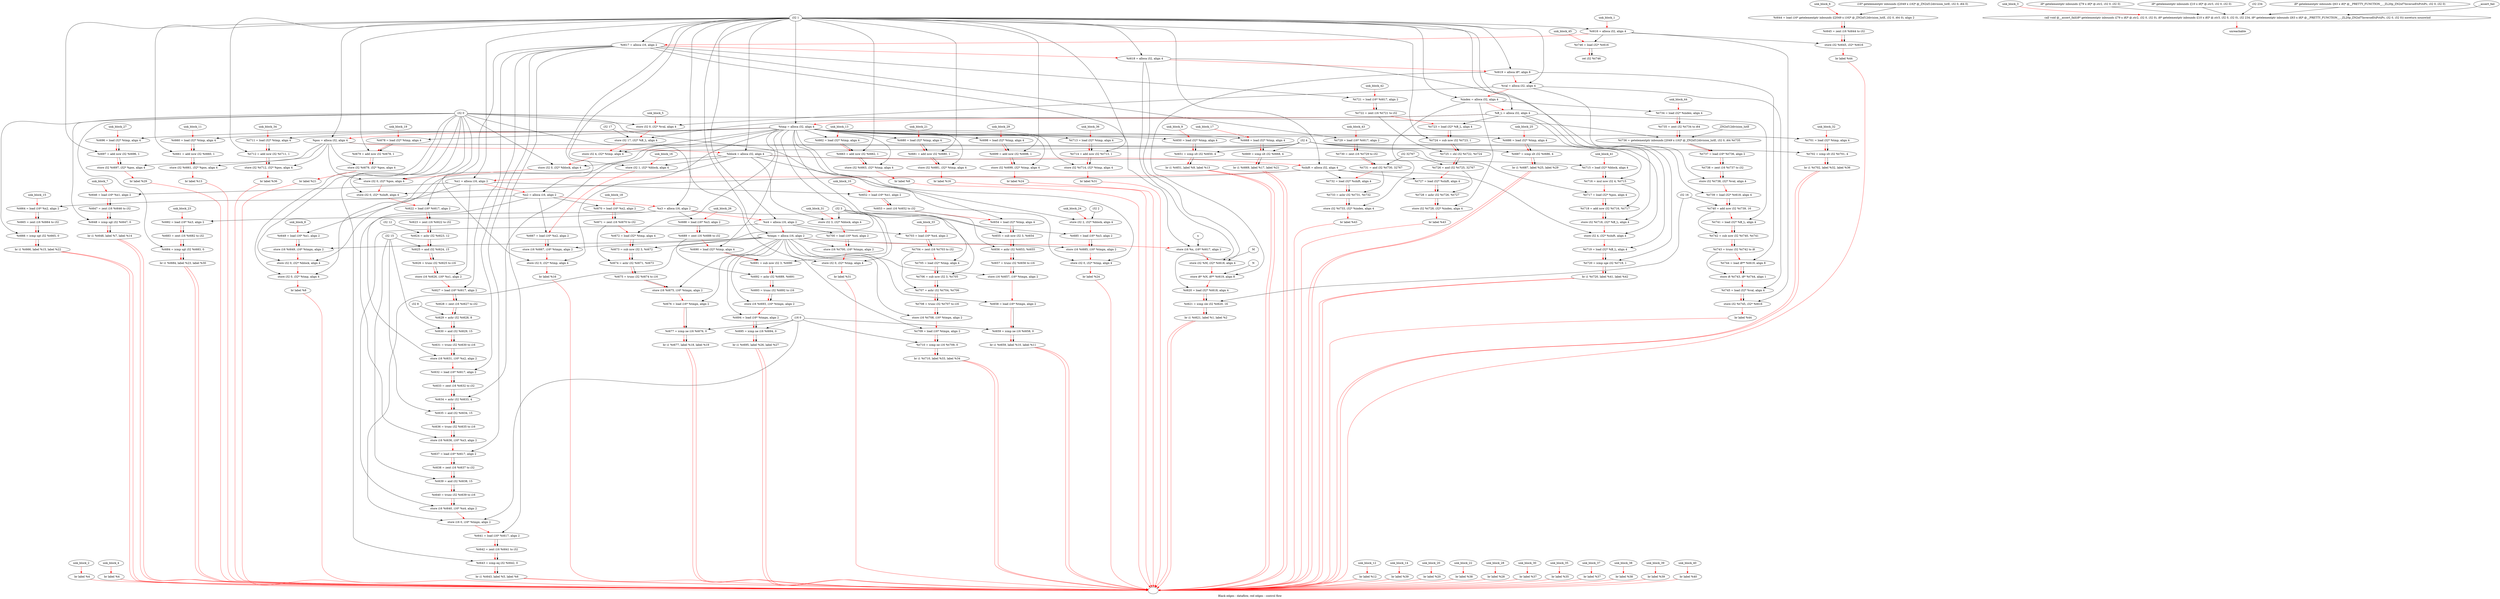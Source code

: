 digraph G {
compound=true
label="Black edges - dataflow, red edges - control flow"
"t616" [label="  %t616 = alloca i32, align 4"]
"t617" [label="  %t617 = alloca i16, align 2"]
"t618" [label="  %t618 = alloca i32, align 4"]
"t619" [label="  %t619 = alloca i8*, align 8"]
"val" [label="  %val = alloca i32, align 4"]
"index" [label="  %index = alloca i32, align 4"]
"B_L" [label="  %B_L = alloca i32, align 4"]
"tmp" [label="  %tmp = alloca i32, align 4"]
"pos" [label="  %pos = alloca i32, align 4"]
"block" [label="  %block = alloca i32, align 4"]
"shift" [label="  %shift = alloca i32, align 4"]
"x1" [label="  %x1 = alloca i16, align 2"]
"x2" [label="  %x2 = alloca i16, align 2"]
"x3" [label="  %x3 = alloca i16, align 2"]
"x4" [label="  %x4 = alloca i16, align 2"]
"tmpx" [label="  %tmpx = alloca i16, align 2"]
"_1" [label="  store i16 %x, i16* %t617, align 2"]
"_2" [label="  store i32 %M, i32* %t618, align 4"]
"_3" [label="  store i8* %N, i8** %t619, align 8"]
"t620" [label="  %t620 = load i32* %t618, align 4"]
"t621" [label="  %t621 = icmp sle i32 %t620, 16"]
"_4" [label="  br i1 %t621, label %1, label %2"]
"unk_block_1" -> "t616"[color=red]
"i32 1" -> "t616"
"t616" -> "t617"[color=red weight=2]
"i32 1" -> "t617"
"t617" -> "t618"[color=red weight=2]
"i32 1" -> "t618"
"t618" -> "t619"[color=red weight=2]
"i32 1" -> "t619"
"t619" -> "val"[color=red weight=2]
"i32 1" -> "val"
"val" -> "index"[color=red weight=2]
"i32 1" -> "index"
"index" -> "B_L"[color=red weight=2]
"i32 1" -> "B_L"
"B_L" -> "tmp"[color=red weight=2]
"i32 1" -> "tmp"
"tmp" -> "pos"[color=red weight=2]
"i32 1" -> "pos"
"pos" -> "block"[color=red weight=2]
"i32 1" -> "block"
"block" -> "shift"[color=red weight=2]
"i32 1" -> "shift"
"shift" -> "x1"[color=red weight=2]
"i32 1" -> "x1"
"x1" -> "x2"[color=red weight=2]
"i32 1" -> "x2"
"x2" -> "x3"[color=red weight=2]
"i32 1" -> "x3"
"x3" -> "x4"[color=red weight=2]
"i32 1" -> "x4"
"x4" -> "tmpx"[color=red weight=2]
"i32 1" -> "tmpx"
"tmpx" -> "_1"[color=red weight=2]
"x" -> "_1"
"t617" -> "_1"
"_1" -> "_2"[color=red weight=2]
"M" -> "_2"
"t618" -> "_2"
"_2" -> "_3"[color=red weight=2]
"N" -> "_3"
"t619" -> "_3"
"_3" -> "t620"[color=red weight=2]
"t618" -> "t620"
"t620" -> "t621"[color=red weight=2]
"t620" -> "t621"
"i32 16" -> "t621"
"t621" -> "_4"[color=red weight=2]
"t621" -> "_4"
"_4" -> ""[color=red]
"_4" -> ""[color=red]

"_5" [label="  br label %4"]
"unk_block_2" -> "_5"[color=red]
"_5" -> ""[color=red]

"_6" [label="  call void @__assert_fail(i8* getelementptr inbounds ([79 x i8]* @.str2, i32 0, i32 0), i8* getelementptr inbounds ([10 x i8]* @.str3, i32 0, i32 0), i32 234, i8* getelementptr inbounds ([63 x i8]* @__PRETTY_FUNCTION__._ZL20p_ZN2xf7InverseEtiPctiPc, i32 0, i32 0)) noreturn nounwind"]
"_7" [label="  unreachable"]
"unk_block_3" -> "_6"[color=red]
"i8* getelementptr inbounds ([79 x i8]* @.str2, i32 0, i32 0)" -> "_6"
"i8* getelementptr inbounds ([10 x i8]* @.str3, i32 0, i32 0)" -> "_6"
"i32 234" -> "_6"
"i8* getelementptr inbounds ([63 x i8]* @__PRETTY_FUNCTION__._ZL20p_ZN2xf7InverseEtiPctiPc, i32 0, i32 0)" -> "_6"
"__assert_fail" -> "_6"
"_6" -> "_7"[color=red weight=2]

"_8" [label="  br label %4"]
"unk_block_4" -> "_8"[color=red]
"_8" -> ""[color=red]

"_9" [label="  store i32 0, i32* %val, align 4"]
"_10" [label="  store i32 17, i32* %B_L, align 4"]
"_11" [label="  store i32 4, i32* %tmp, align 4"]
"_12" [label="  store i32 0, i32* %block, align 4"]
"_13" [label="  store i32 0, i32* %pos, align 4"]
"_14" [label="  store i32 0, i32* %shift, align 4"]
"t622" [label="  %t622 = load i16* %t617, align 2"]
"t623" [label="  %t623 = zext i16 %t622 to i32"]
"t624" [label="  %t624 = ashr i32 %t623, 12"]
"t625" [label="  %t625 = and i32 %t624, 15"]
"t626" [label="  %t626 = trunc i32 %t625 to i16"]
"_15" [label="  store i16 %t626, i16* %x1, align 2"]
"t627" [label="  %t627 = load i16* %t617, align 2"]
"t628" [label="  %t628 = zext i16 %t627 to i32"]
"t629" [label="  %t629 = ashr i32 %t628, 8"]
"t630" [label="  %t630 = and i32 %t629, 15"]
"t631" [label="  %t631 = trunc i32 %t630 to i16"]
"_16" [label="  store i16 %t631, i16* %x2, align 2"]
"t632" [label="  %t632 = load i16* %t617, align 2"]
"t633" [label="  %t633 = zext i16 %t632 to i32"]
"t634" [label="  %t634 = ashr i32 %t633, 4"]
"t635" [label="  %t635 = and i32 %t634, 15"]
"t636" [label="  %t636 = trunc i32 %t635 to i16"]
"_17" [label="  store i16 %t636, i16* %x3, align 2"]
"t637" [label="  %t637 = load i16* %t617, align 2"]
"t638" [label="  %t638 = zext i16 %t637 to i32"]
"t639" [label="  %t639 = and i32 %t638, 15"]
"t640" [label="  %t640 = trunc i32 %t639 to i16"]
"_18" [label="  store i16 %t640, i16* %x4, align 2"]
"_19" [label="  store i16 0, i16* %tmpx, align 2"]
"t641" [label="  %t641 = load i16* %t617, align 2"]
"t642" [label="  %t642 = zext i16 %t641 to i32"]
"t643" [label="  %t643 = icmp eq i32 %t642, 0"]
"_20" [label="  br i1 %t643, label %5, label %6"]
"unk_block_5" -> "_9"[color=red]
"i32 0" -> "_9"
"val" -> "_9"
"_9" -> "_10"[color=red weight=2]
"i32 17" -> "_10"
"B_L" -> "_10"
"_10" -> "_11"[color=red weight=2]
"i32 4" -> "_11"
"tmp" -> "_11"
"_11" -> "_12"[color=red weight=2]
"i32 0" -> "_12"
"block" -> "_12"
"_12" -> "_13"[color=red weight=2]
"i32 0" -> "_13"
"pos" -> "_13"
"_13" -> "_14"[color=red weight=2]
"i32 0" -> "_14"
"shift" -> "_14"
"_14" -> "t622"[color=red weight=2]
"t617" -> "t622"
"t622" -> "t623"[color=red weight=2]
"t622" -> "t623"
"t623" -> "t624"[color=red weight=2]
"t623" -> "t624"
"i32 12" -> "t624"
"t624" -> "t625"[color=red weight=2]
"t624" -> "t625"
"i32 15" -> "t625"
"t625" -> "t626"[color=red weight=2]
"t625" -> "t626"
"t626" -> "_15"[color=red weight=2]
"t626" -> "_15"
"x1" -> "_15"
"_15" -> "t627"[color=red weight=2]
"t617" -> "t627"
"t627" -> "t628"[color=red weight=2]
"t627" -> "t628"
"t628" -> "t629"[color=red weight=2]
"t628" -> "t629"
"i32 8" -> "t629"
"t629" -> "t630"[color=red weight=2]
"t629" -> "t630"
"i32 15" -> "t630"
"t630" -> "t631"[color=red weight=2]
"t630" -> "t631"
"t631" -> "_16"[color=red weight=2]
"t631" -> "_16"
"x2" -> "_16"
"_16" -> "t632"[color=red weight=2]
"t617" -> "t632"
"t632" -> "t633"[color=red weight=2]
"t632" -> "t633"
"t633" -> "t634"[color=red weight=2]
"t633" -> "t634"
"i32 4" -> "t634"
"t634" -> "t635"[color=red weight=2]
"t634" -> "t635"
"i32 15" -> "t635"
"t635" -> "t636"[color=red weight=2]
"t635" -> "t636"
"t636" -> "_17"[color=red weight=2]
"t636" -> "_17"
"x3" -> "_17"
"_17" -> "t637"[color=red weight=2]
"t617" -> "t637"
"t637" -> "t638"[color=red weight=2]
"t637" -> "t638"
"t638" -> "t639"[color=red weight=2]
"t638" -> "t639"
"i32 15" -> "t639"
"t639" -> "t640"[color=red weight=2]
"t639" -> "t640"
"t640" -> "_18"[color=red weight=2]
"t640" -> "_18"
"x4" -> "_18"
"_18" -> "_19"[color=red weight=2]
"i16 0" -> "_19"
"tmpx" -> "_19"
"_19" -> "t641"[color=red weight=2]
"t617" -> "t641"
"t641" -> "t642"[color=red weight=2]
"t641" -> "t642"
"t642" -> "t643"[color=red weight=2]
"t642" -> "t643"
"i32 0" -> "t643"
"t643" -> "_20"[color=red weight=2]
"t643" -> "_20"
"_20" -> ""[color=red]
"_20" -> ""[color=red]

"t644" [label="  %t644 = load i16* getelementptr inbounds ([2049 x i16]* @_ZN2xf12division_lutE, i32 0, i64 0), align 2"]
"t645" [label="  %t645 = zext i16 %t644 to i32"]
"_21" [label="  store i32 %t645, i32* %t616"]
"_22" [label="  br label %44"]
"unk_block_6" -> "t644"[color=red]
"i16* getelementptr inbounds ([2049 x i16]* @_ZN2xf12division_lutE, i32 0, i64 0)" -> "t644"
"t644" -> "t645"[color=red weight=2]
"t644" -> "t645"
"t645" -> "_21"[color=red weight=2]
"t645" -> "_21"
"t616" -> "_21"
"_21" -> "_22"[color=red weight=2]
"_22" -> ""[color=red]

"t646" [label="  %t646 = load i16* %x1, align 2"]
"t647" [label="  %t647 = zext i16 %t646 to i32"]
"t648" [label="  %t648 = icmp sgt i32 %t647, 0"]
"_23" [label="  br i1 %t648, label %7, label %14"]
"unk_block_7" -> "t646"[color=red]
"x1" -> "t646"
"t646" -> "t647"[color=red weight=2]
"t646" -> "t647"
"t647" -> "t648"[color=red weight=2]
"t647" -> "t648"
"i32 0" -> "t648"
"t648" -> "_23"[color=red weight=2]
"t648" -> "_23"
"_23" -> ""[color=red]
"_23" -> ""[color=red]

"t649" [label="  %t649 = load i16* %x1, align 2"]
"_24" [label="  store i16 %t649, i16* %tmpx, align 2"]
"_25" [label="  store i32 0, i32* %block, align 4"]
"_26" [label="  store i32 0, i32* %tmp, align 4"]
"_27" [label="  br label %8"]
"unk_block_8" -> "t649"[color=red]
"x1" -> "t649"
"t649" -> "_24"[color=red weight=2]
"t649" -> "_24"
"tmpx" -> "_24"
"_24" -> "_25"[color=red weight=2]
"i32 0" -> "_25"
"block" -> "_25"
"_25" -> "_26"[color=red weight=2]
"i32 0" -> "_26"
"tmp" -> "_26"
"_26" -> "_27"[color=red weight=2]
"_27" -> ""[color=red]

"t650" [label="  %t650 = load i32* %tmp, align 4"]
"t651" [label="  %t651 = icmp slt i32 %t650, 4"]
"_28" [label="  br i1 %t651, label %9, label %13"]
"unk_block_9" -> "t650"[color=red]
"tmp" -> "t650"
"t650" -> "t651"[color=red weight=2]
"t650" -> "t651"
"i32 4" -> "t651"
"t651" -> "_28"[color=red weight=2]
"t651" -> "_28"
"_28" -> ""[color=red]
"_28" -> ""[color=red]

"t652" [label="  %t652 = load i16* %x1, align 2"]
"t653" [label="  %t653 = zext i16 %t652 to i32"]
"t654" [label="  %t654 = load i32* %tmp, align 4"]
"t655" [label="  %t655 = sub nsw i32 3, %t654"]
"t656" [label="  %t656 = ashr i32 %t653, %t655"]
"t657" [label="  %t657 = trunc i32 %t656 to i16"]
"_29" [label="  store i16 %t657, i16* %tmpx, align 2"]
"t658" [label="  %t658 = load i16* %tmpx, align 2"]
"t659" [label="  %t659 = icmp ne i16 %t658, 0"]
"_30" [label="  br i1 %t659, label %10, label %11"]
"unk_block_10" -> "t652"[color=red]
"x1" -> "t652"
"t652" -> "t653"[color=red weight=2]
"t652" -> "t653"
"t653" -> "t654"[color=red weight=2]
"tmp" -> "t654"
"t654" -> "t655"[color=red weight=2]
"i32 3" -> "t655"
"t654" -> "t655"
"t655" -> "t656"[color=red weight=2]
"t653" -> "t656"
"t655" -> "t656"
"t656" -> "t657"[color=red weight=2]
"t656" -> "t657"
"t657" -> "_29"[color=red weight=2]
"t657" -> "_29"
"tmpx" -> "_29"
"_29" -> "t658"[color=red weight=2]
"tmpx" -> "t658"
"t658" -> "t659"[color=red weight=2]
"t658" -> "t659"
"i16 0" -> "t659"
"t659" -> "_30"[color=red weight=2]
"t659" -> "_30"
"_30" -> ""[color=red]
"_30" -> ""[color=red]

"t660" [label="  %t660 = load i32* %tmp, align 4"]
"t661" [label="  %t661 = add nsw i32 %t660, 1"]
"_31" [label="  store i32 %t661, i32* %pos, align 4"]
"_32" [label="  br label %13"]
"unk_block_11" -> "t660"[color=red]
"tmp" -> "t660"
"t660" -> "t661"[color=red weight=2]
"t660" -> "t661"
"i32 1" -> "t661"
"t661" -> "_31"[color=red weight=2]
"t661" -> "_31"
"pos" -> "_31"
"_31" -> "_32"[color=red weight=2]
"_32" -> ""[color=red]

"_33" [label="  br label %12"]
"unk_block_12" -> "_33"[color=red]
"_33" -> ""[color=red]

"t662" [label="  %t662 = load i32* %tmp, align 4"]
"t663" [label="  %t663 = add nsw i32 %t662, 1"]
"_34" [label="  store i32 %t663, i32* %tmp, align 4"]
"_35" [label="  br label %8"]
"unk_block_13" -> "t662"[color=red]
"tmp" -> "t662"
"t662" -> "t663"[color=red weight=2]
"t662" -> "t663"
"i32 1" -> "t663"
"t663" -> "_34"[color=red weight=2]
"t663" -> "_34"
"tmp" -> "_34"
"_34" -> "_35"[color=red weight=2]
"_35" -> ""[color=red]

"_36" [label="  br label %39"]
"unk_block_14" -> "_36"[color=red]
"_36" -> ""[color=red]

"t664" [label="  %t664 = load i16* %x2, align 2"]
"t665" [label="  %t665 = zext i16 %t664 to i32"]
"t666" [label="  %t666 = icmp sgt i32 %t665, 0"]
"_37" [label="  br i1 %t666, label %15, label %22"]
"unk_block_15" -> "t664"[color=red]
"x2" -> "t664"
"t664" -> "t665"[color=red weight=2]
"t664" -> "t665"
"t665" -> "t666"[color=red weight=2]
"t665" -> "t666"
"i32 0" -> "t666"
"t666" -> "_37"[color=red weight=2]
"t666" -> "_37"
"_37" -> ""[color=red]
"_37" -> ""[color=red]

"_38" [label="  store i32 1, i32* %block, align 4"]
"t667" [label="  %t667 = load i16* %x2, align 2"]
"_39" [label="  store i16 %t667, i16* %tmpx, align 2"]
"_40" [label="  store i32 0, i32* %tmp, align 4"]
"_41" [label="  br label %16"]
"unk_block_16" -> "_38"[color=red]
"i32 1" -> "_38"
"block" -> "_38"
"_38" -> "t667"[color=red weight=2]
"x2" -> "t667"
"t667" -> "_39"[color=red weight=2]
"t667" -> "_39"
"tmpx" -> "_39"
"_39" -> "_40"[color=red weight=2]
"i32 0" -> "_40"
"tmp" -> "_40"
"_40" -> "_41"[color=red weight=2]
"_41" -> ""[color=red]

"t668" [label="  %t668 = load i32* %tmp, align 4"]
"t669" [label="  %t669 = icmp slt i32 %t668, 4"]
"_42" [label="  br i1 %t669, label %17, label %21"]
"unk_block_17" -> "t668"[color=red]
"tmp" -> "t668"
"t668" -> "t669"[color=red weight=2]
"t668" -> "t669"
"i32 4" -> "t669"
"t669" -> "_42"[color=red weight=2]
"t669" -> "_42"
"_42" -> ""[color=red]
"_42" -> ""[color=red]

"t670" [label="  %t670 = load i16* %x2, align 2"]
"t671" [label="  %t671 = zext i16 %t670 to i32"]
"t672" [label="  %t672 = load i32* %tmp, align 4"]
"t673" [label="  %t673 = sub nsw i32 3, %t672"]
"t674" [label="  %t674 = ashr i32 %t671, %t673"]
"t675" [label="  %t675 = trunc i32 %t674 to i16"]
"_43" [label="  store i16 %t675, i16* %tmpx, align 2"]
"t676" [label="  %t676 = load i16* %tmpx, align 2"]
"t677" [label="  %t677 = icmp ne i16 %t676, 0"]
"_44" [label="  br i1 %t677, label %18, label %19"]
"unk_block_18" -> "t670"[color=red]
"x2" -> "t670"
"t670" -> "t671"[color=red weight=2]
"t670" -> "t671"
"t671" -> "t672"[color=red weight=2]
"tmp" -> "t672"
"t672" -> "t673"[color=red weight=2]
"i32 3" -> "t673"
"t672" -> "t673"
"t673" -> "t674"[color=red weight=2]
"t671" -> "t674"
"t673" -> "t674"
"t674" -> "t675"[color=red weight=2]
"t674" -> "t675"
"t675" -> "_43"[color=red weight=2]
"t675" -> "_43"
"tmpx" -> "_43"
"_43" -> "t676"[color=red weight=2]
"tmpx" -> "t676"
"t676" -> "t677"[color=red weight=2]
"t676" -> "t677"
"i16 0" -> "t677"
"t677" -> "_44"[color=red weight=2]
"t677" -> "_44"
"_44" -> ""[color=red]
"_44" -> ""[color=red]

"t678" [label="  %t678 = load i32* %tmp, align 4"]
"t679" [label="  %t679 = add nsw i32 %t678, 1"]
"_45" [label="  store i32 %t679, i32* %pos, align 4"]
"_46" [label="  br label %21"]
"unk_block_19" -> "t678"[color=red]
"tmp" -> "t678"
"t678" -> "t679"[color=red weight=2]
"t678" -> "t679"
"i32 1" -> "t679"
"t679" -> "_45"[color=red weight=2]
"t679" -> "_45"
"pos" -> "_45"
"_45" -> "_46"[color=red weight=2]
"_46" -> ""[color=red]

"_47" [label="  br label %20"]
"unk_block_20" -> "_47"[color=red]
"_47" -> ""[color=red]

"t680" [label="  %t680 = load i32* %tmp, align 4"]
"t681" [label="  %t681 = add nsw i32 %t680, 1"]
"_48" [label="  store i32 %t681, i32* %tmp, align 4"]
"_49" [label="  br label %16"]
"unk_block_21" -> "t680"[color=red]
"tmp" -> "t680"
"t680" -> "t681"[color=red weight=2]
"t680" -> "t681"
"i32 1" -> "t681"
"t681" -> "_48"[color=red weight=2]
"t681" -> "_48"
"tmp" -> "_48"
"_48" -> "_49"[color=red weight=2]
"_49" -> ""[color=red]

"_50" [label="  br label %38"]
"unk_block_22" -> "_50"[color=red]
"_50" -> ""[color=red]

"t682" [label="  %t682 = load i16* %x3, align 2"]
"t683" [label="  %t683 = zext i16 %t682 to i32"]
"t684" [label="  %t684 = icmp sgt i32 %t683, 0"]
"_51" [label="  br i1 %t684, label %23, label %30"]
"unk_block_23" -> "t682"[color=red]
"x3" -> "t682"
"t682" -> "t683"[color=red weight=2]
"t682" -> "t683"
"t683" -> "t684"[color=red weight=2]
"t683" -> "t684"
"i32 0" -> "t684"
"t684" -> "_51"[color=red weight=2]
"t684" -> "_51"
"_51" -> ""[color=red]
"_51" -> ""[color=red]

"_52" [label="  store i32 2, i32* %block, align 4"]
"t685" [label="  %t685 = load i16* %x3, align 2"]
"_53" [label="  store i16 %t685, i16* %tmpx, align 2"]
"_54" [label="  store i32 0, i32* %tmp, align 4"]
"_55" [label="  br label %24"]
"unk_block_24" -> "_52"[color=red]
"i32 2" -> "_52"
"block" -> "_52"
"_52" -> "t685"[color=red weight=2]
"x3" -> "t685"
"t685" -> "_53"[color=red weight=2]
"t685" -> "_53"
"tmpx" -> "_53"
"_53" -> "_54"[color=red weight=2]
"i32 0" -> "_54"
"tmp" -> "_54"
"_54" -> "_55"[color=red weight=2]
"_55" -> ""[color=red]

"t686" [label="  %t686 = load i32* %tmp, align 4"]
"t687" [label="  %t687 = icmp slt i32 %t686, 4"]
"_56" [label="  br i1 %t687, label %25, label %29"]
"unk_block_25" -> "t686"[color=red]
"tmp" -> "t686"
"t686" -> "t687"[color=red weight=2]
"t686" -> "t687"
"i32 4" -> "t687"
"t687" -> "_56"[color=red weight=2]
"t687" -> "_56"
"_56" -> ""[color=red]
"_56" -> ""[color=red]

"t688" [label="  %t688 = load i16* %x3, align 2"]
"t689" [label="  %t689 = zext i16 %t688 to i32"]
"t690" [label="  %t690 = load i32* %tmp, align 4"]
"t691" [label="  %t691 = sub nsw i32 3, %t690"]
"t692" [label="  %t692 = ashr i32 %t689, %t691"]
"t693" [label="  %t693 = trunc i32 %t692 to i16"]
"_57" [label="  store i16 %t693, i16* %tmpx, align 2"]
"t694" [label="  %t694 = load i16* %tmpx, align 2"]
"t695" [label="  %t695 = icmp ne i16 %t694, 0"]
"_58" [label="  br i1 %t695, label %26, label %27"]
"unk_block_26" -> "t688"[color=red]
"x3" -> "t688"
"t688" -> "t689"[color=red weight=2]
"t688" -> "t689"
"t689" -> "t690"[color=red weight=2]
"tmp" -> "t690"
"t690" -> "t691"[color=red weight=2]
"i32 3" -> "t691"
"t690" -> "t691"
"t691" -> "t692"[color=red weight=2]
"t689" -> "t692"
"t691" -> "t692"
"t692" -> "t693"[color=red weight=2]
"t692" -> "t693"
"t693" -> "_57"[color=red weight=2]
"t693" -> "_57"
"tmpx" -> "_57"
"_57" -> "t694"[color=red weight=2]
"tmpx" -> "t694"
"t694" -> "t695"[color=red weight=2]
"t694" -> "t695"
"i16 0" -> "t695"
"t695" -> "_58"[color=red weight=2]
"t695" -> "_58"
"_58" -> ""[color=red]
"_58" -> ""[color=red]

"t696" [label="  %t696 = load i32* %tmp, align 4"]
"t697" [label="  %t697 = add nsw i32 %t696, 1"]
"_59" [label="  store i32 %t697, i32* %pos, align 4"]
"_60" [label="  br label %29"]
"unk_block_27" -> "t696"[color=red]
"tmp" -> "t696"
"t696" -> "t697"[color=red weight=2]
"t696" -> "t697"
"i32 1" -> "t697"
"t697" -> "_59"[color=red weight=2]
"t697" -> "_59"
"pos" -> "_59"
"_59" -> "_60"[color=red weight=2]
"_60" -> ""[color=red]

"_61" [label="  br label %28"]
"unk_block_28" -> "_61"[color=red]
"_61" -> ""[color=red]

"t698" [label="  %t698 = load i32* %tmp, align 4"]
"t699" [label="  %t699 = add nsw i32 %t698, 1"]
"_62" [label="  store i32 %t699, i32* %tmp, align 4"]
"_63" [label="  br label %24"]
"unk_block_29" -> "t698"[color=red]
"tmp" -> "t698"
"t698" -> "t699"[color=red weight=2]
"t698" -> "t699"
"i32 1" -> "t699"
"t699" -> "_62"[color=red weight=2]
"t699" -> "_62"
"tmp" -> "_62"
"_62" -> "_63"[color=red weight=2]
"_63" -> ""[color=red]

"_64" [label="  br label %37"]
"unk_block_30" -> "_64"[color=red]
"_64" -> ""[color=red]

"_65" [label="  store i32 3, i32* %block, align 4"]
"t700" [label="  %t700 = load i16* %x4, align 2"]
"_66" [label="  store i16 %t700, i16* %tmpx, align 2"]
"_67" [label="  store i32 0, i32* %tmp, align 4"]
"_68" [label="  br label %31"]
"unk_block_31" -> "_65"[color=red]
"i32 3" -> "_65"
"block" -> "_65"
"_65" -> "t700"[color=red weight=2]
"x4" -> "t700"
"t700" -> "_66"[color=red weight=2]
"t700" -> "_66"
"tmpx" -> "_66"
"_66" -> "_67"[color=red weight=2]
"i32 0" -> "_67"
"tmp" -> "_67"
"_67" -> "_68"[color=red weight=2]
"_68" -> ""[color=red]

"t701" [label="  %t701 = load i32* %tmp, align 4"]
"t702" [label="  %t702 = icmp slt i32 %t701, 4"]
"_69" [label="  br i1 %t702, label %32, label %36"]
"unk_block_32" -> "t701"[color=red]
"tmp" -> "t701"
"t701" -> "t702"[color=red weight=2]
"t701" -> "t702"
"i32 4" -> "t702"
"t702" -> "_69"[color=red weight=2]
"t702" -> "_69"
"_69" -> ""[color=red]
"_69" -> ""[color=red]

"t703" [label="  %t703 = load i16* %x4, align 2"]
"t704" [label="  %t704 = zext i16 %t703 to i32"]
"t705" [label="  %t705 = load i32* %tmp, align 4"]
"t706" [label="  %t706 = sub nsw i32 3, %t705"]
"t707" [label="  %t707 = ashr i32 %t704, %t706"]
"t708" [label="  %t708 = trunc i32 %t707 to i16"]
"_70" [label="  store i16 %t708, i16* %tmpx, align 2"]
"t709" [label="  %t709 = load i16* %tmpx, align 2"]
"t710" [label="  %t710 = icmp ne i16 %t709, 0"]
"_71" [label="  br i1 %t710, label %33, label %34"]
"unk_block_33" -> "t703"[color=red]
"x4" -> "t703"
"t703" -> "t704"[color=red weight=2]
"t703" -> "t704"
"t704" -> "t705"[color=red weight=2]
"tmp" -> "t705"
"t705" -> "t706"[color=red weight=2]
"i32 3" -> "t706"
"t705" -> "t706"
"t706" -> "t707"[color=red weight=2]
"t704" -> "t707"
"t706" -> "t707"
"t707" -> "t708"[color=red weight=2]
"t707" -> "t708"
"t708" -> "_70"[color=red weight=2]
"t708" -> "_70"
"tmpx" -> "_70"
"_70" -> "t709"[color=red weight=2]
"tmpx" -> "t709"
"t709" -> "t710"[color=red weight=2]
"t709" -> "t710"
"i16 0" -> "t710"
"t710" -> "_71"[color=red weight=2]
"t710" -> "_71"
"_71" -> ""[color=red]
"_71" -> ""[color=red]

"t711" [label="  %t711 = load i32* %tmp, align 4"]
"t712" [label="  %t712 = add nsw i32 %t711, 1"]
"_72" [label="  store i32 %t712, i32* %pos, align 4"]
"_73" [label="  br label %36"]
"unk_block_34" -> "t711"[color=red]
"tmp" -> "t711"
"t711" -> "t712"[color=red weight=2]
"t711" -> "t712"
"i32 1" -> "t712"
"t712" -> "_72"[color=red weight=2]
"t712" -> "_72"
"pos" -> "_72"
"_72" -> "_73"[color=red weight=2]
"_73" -> ""[color=red]

"_74" [label="  br label %35"]
"unk_block_35" -> "_74"[color=red]
"_74" -> ""[color=red]

"t713" [label="  %t713 = load i32* %tmp, align 4"]
"t714" [label="  %t714 = add nsw i32 %t713, 1"]
"_75" [label="  store i32 %t714, i32* %tmp, align 4"]
"_76" [label="  br label %31"]
"unk_block_36" -> "t713"[color=red]
"tmp" -> "t713"
"t713" -> "t714"[color=red weight=2]
"t713" -> "t714"
"i32 1" -> "t714"
"t714" -> "_75"[color=red weight=2]
"t714" -> "_75"
"tmp" -> "_75"
"_75" -> "_76"[color=red weight=2]
"_76" -> ""[color=red]

"_77" [label="  br label %37"]
"unk_block_37" -> "_77"[color=red]
"_77" -> ""[color=red]

"_78" [label="  br label %38"]
"unk_block_38" -> "_78"[color=red]
"_78" -> ""[color=red]

"_79" [label="  br label %39"]
"unk_block_39" -> "_79"[color=red]
"_79" -> ""[color=red]

"_80" [label="  br label %40"]
"unk_block_40" -> "_80"[color=red]
"_80" -> ""[color=red]

"t715" [label="  %t715 = load i32* %block, align 4"]
"t716" [label="  %t716 = mul nsw i32 4, %t715"]
"t717" [label="  %t717 = load i32* %pos, align 4"]
"t718" [label="  %t718 = add nsw i32 %t716, %t717"]
"_81" [label="  store i32 %t718, i32* %B_L, align 4"]
"_82" [label="  store i32 4, i32* %shift, align 4"]
"t719" [label="  %t719 = load i32* %B_L, align 4"]
"t720" [label="  %t720 = icmp sge i32 %t719, 1"]
"_83" [label="  br i1 %t720, label %41, label %42"]
"unk_block_41" -> "t715"[color=red]
"block" -> "t715"
"t715" -> "t716"[color=red weight=2]
"i32 4" -> "t716"
"t715" -> "t716"
"t716" -> "t717"[color=red weight=2]
"pos" -> "t717"
"t717" -> "t718"[color=red weight=2]
"t716" -> "t718"
"t717" -> "t718"
"t718" -> "_81"[color=red weight=2]
"t718" -> "_81"
"B_L" -> "_81"
"_81" -> "_82"[color=red weight=2]
"i32 4" -> "_82"
"shift" -> "_82"
"_82" -> "t719"[color=red weight=2]
"B_L" -> "t719"
"t719" -> "t720"[color=red weight=2]
"t719" -> "t720"
"i32 1" -> "t720"
"t720" -> "_83"[color=red weight=2]
"t720" -> "_83"
"_83" -> ""[color=red]
"_83" -> ""[color=red]

"t721" [label="  %t721 = load i16* %t617, align 2"]
"t722" [label="  %t722 = zext i16 %t721 to i32"]
"t723" [label="  %t723 = load i32* %B_L, align 4"]
"t724" [label="  %t724 = sub nsw i32 %t723, 1"]
"t725" [label="  %t725 = shl i32 %t722, %t724"]
"t726" [label="  %t726 = and i32 %t725, 32767"]
"t727" [label="  %t727 = load i32* %shift, align 4"]
"t728" [label="  %t728 = ashr i32 %t726, %t727"]
"_84" [label="  store i32 %t728, i32* %index, align 4"]
"_85" [label="  br label %43"]
"unk_block_42" -> "t721"[color=red]
"t617" -> "t721"
"t721" -> "t722"[color=red weight=2]
"t721" -> "t722"
"t722" -> "t723"[color=red weight=2]
"B_L" -> "t723"
"t723" -> "t724"[color=red weight=2]
"t723" -> "t724"
"i32 1" -> "t724"
"t724" -> "t725"[color=red weight=2]
"t722" -> "t725"
"t724" -> "t725"
"t725" -> "t726"[color=red weight=2]
"t725" -> "t726"
"i32 32767" -> "t726"
"t726" -> "t727"[color=red weight=2]
"shift" -> "t727"
"t727" -> "t728"[color=red weight=2]
"t726" -> "t728"
"t727" -> "t728"
"t728" -> "_84"[color=red weight=2]
"t728" -> "_84"
"index" -> "_84"
"_84" -> "_85"[color=red weight=2]
"_85" -> ""[color=red]

"t729" [label="  %t729 = load i16* %t617, align 2"]
"t730" [label="  %t730 = zext i16 %t729 to i32"]
"t731" [label="  %t731 = and i32 %t730, 32767"]
"t732" [label="  %t732 = load i32* %shift, align 4"]
"t733" [label="  %t733 = ashr i32 %t731, %t732"]
"_86" [label="  store i32 %t733, i32* %index, align 4"]
"_87" [label="  br label %43"]
"unk_block_43" -> "t729"[color=red]
"t617" -> "t729"
"t729" -> "t730"[color=red weight=2]
"t729" -> "t730"
"t730" -> "t731"[color=red weight=2]
"t730" -> "t731"
"i32 32767" -> "t731"
"t731" -> "t732"[color=red weight=2]
"shift" -> "t732"
"t732" -> "t733"[color=red weight=2]
"t731" -> "t733"
"t732" -> "t733"
"t733" -> "_86"[color=red weight=2]
"t733" -> "_86"
"index" -> "_86"
"_86" -> "_87"[color=red weight=2]
"_87" -> ""[color=red]

"t734" [label="  %t734 = load i32* %index, align 4"]
"t735" [label="  %t735 = zext i32 %t734 to i64"]
"t736" [label="  %t736 = getelementptr inbounds [2049 x i16]* @_ZN2xf12division_lutE, i32 0, i64 %t735"]
"t737" [label="  %t737 = load i16* %t736, align 2"]
"t738" [label="  %t738 = zext i16 %t737 to i32"]
"_88" [label="  store i32 %t738, i32* %val, align 4"]
"t739" [label="  %t739 = load i32* %t618, align 4"]
"t740" [label="  %t740 = add nsw i32 %t739, 16"]
"t741" [label="  %t741 = load i32* %B_L, align 4"]
"t742" [label="  %t742 = sub nsw i32 %t740, %t741"]
"t743" [label="  %t743 = trunc i32 %t742 to i8"]
"t744" [label="  %t744 = load i8** %t619, align 8"]
"_89" [label="  store i8 %t743, i8* %t744, align 1"]
"t745" [label="  %t745 = load i32* %val, align 4"]
"_90" [label="  store i32 %t745, i32* %t616"]
"_91" [label="  br label %44"]
"unk_block_44" -> "t734"[color=red]
"index" -> "t734"
"t734" -> "t735"[color=red weight=2]
"t734" -> "t735"
"t735" -> "t736"[color=red weight=2]
"_ZN2xf12division_lutE" -> "t736"
"i32 0" -> "t736"
"t735" -> "t736"
"t736" -> "t737"[color=red weight=2]
"t736" -> "t737"
"t737" -> "t738"[color=red weight=2]
"t737" -> "t738"
"t738" -> "_88"[color=red weight=2]
"t738" -> "_88"
"val" -> "_88"
"_88" -> "t739"[color=red weight=2]
"t618" -> "t739"
"t739" -> "t740"[color=red weight=2]
"t739" -> "t740"
"i32 16" -> "t740"
"t740" -> "t741"[color=red weight=2]
"B_L" -> "t741"
"t741" -> "t742"[color=red weight=2]
"t740" -> "t742"
"t741" -> "t742"
"t742" -> "t743"[color=red weight=2]
"t742" -> "t743"
"t743" -> "t744"[color=red weight=2]
"t619" -> "t744"
"t744" -> "_89"[color=red weight=2]
"t743" -> "_89"
"t744" -> "_89"
"_89" -> "t745"[color=red weight=2]
"val" -> "t745"
"t745" -> "_90"[color=red weight=2]
"t745" -> "_90"
"t616" -> "_90"
"_90" -> "_91"[color=red weight=2]
"_91" -> ""[color=red]

"t746" [label="  %t746 = load i32* %t616"]
"_92" [label="  ret i32 %t746"]
"unk_block_45" -> "t746"[color=red]
"t616" -> "t746"
"t746" -> "_92"[color=red weight=2]
"t746" -> "_92"

}
